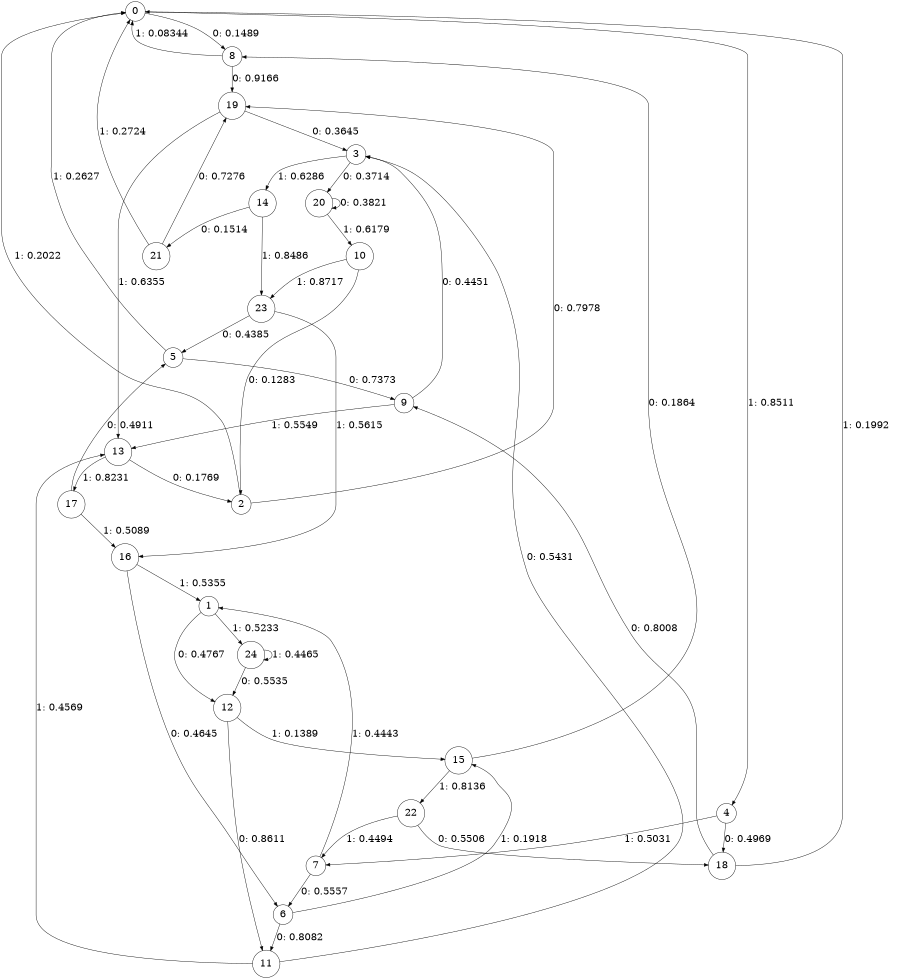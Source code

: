digraph "ch13randomL6" {
size = "6,8.5";
ratio = "fill";
node [shape = circle];
node [fontsize = 24];
edge [fontsize = 24];
0 -> 8 [label = "0: 0.1489   "];
0 -> 4 [label = "1: 0.8511   "];
1 -> 12 [label = "0: 0.4767   "];
1 -> 24 [label = "1: 0.5233   "];
2 -> 19 [label = "0: 0.7978   "];
2 -> 0 [label = "1: 0.2022   "];
3 -> 20 [label = "0: 0.3714   "];
3 -> 14 [label = "1: 0.6286   "];
4 -> 18 [label = "0: 0.4969   "];
4 -> 7 [label = "1: 0.5031   "];
5 -> 9 [label = "0: 0.7373   "];
5 -> 0 [label = "1: 0.2627   "];
6 -> 11 [label = "0: 0.8082   "];
6 -> 15 [label = "1: 0.1918   "];
7 -> 6 [label = "0: 0.5557   "];
7 -> 1 [label = "1: 0.4443   "];
8 -> 19 [label = "0: 0.9166   "];
8 -> 0 [label = "1: 0.08344  "];
9 -> 3 [label = "0: 0.4451   "];
9 -> 13 [label = "1: 0.5549   "];
10 -> 2 [label = "0: 0.1283   "];
10 -> 23 [label = "1: 0.8717   "];
11 -> 3 [label = "0: 0.5431   "];
11 -> 13 [label = "1: 0.4569   "];
12 -> 11 [label = "0: 0.8611   "];
12 -> 15 [label = "1: 0.1389   "];
13 -> 2 [label = "0: 0.1769   "];
13 -> 17 [label = "1: 0.8231   "];
14 -> 21 [label = "0: 0.1514   "];
14 -> 23 [label = "1: 0.8486   "];
15 -> 8 [label = "0: 0.1864   "];
15 -> 22 [label = "1: 0.8136   "];
16 -> 6 [label = "0: 0.4645   "];
16 -> 1 [label = "1: 0.5355   "];
17 -> 5 [label = "0: 0.4911   "];
17 -> 16 [label = "1: 0.5089   "];
18 -> 9 [label = "0: 0.8008   "];
18 -> 0 [label = "1: 0.1992   "];
19 -> 3 [label = "0: 0.3645   "];
19 -> 13 [label = "1: 0.6355   "];
20 -> 20 [label = "0: 0.3821   "];
20 -> 10 [label = "1: 0.6179   "];
21 -> 19 [label = "0: 0.7276   "];
21 -> 0 [label = "1: 0.2724   "];
22 -> 18 [label = "0: 0.5506   "];
22 -> 7 [label = "1: 0.4494   "];
23 -> 5 [label = "0: 0.4385   "];
23 -> 16 [label = "1: 0.5615   "];
24 -> 12 [label = "0: 0.5535   "];
24 -> 24 [label = "1: 0.4465   "];
}